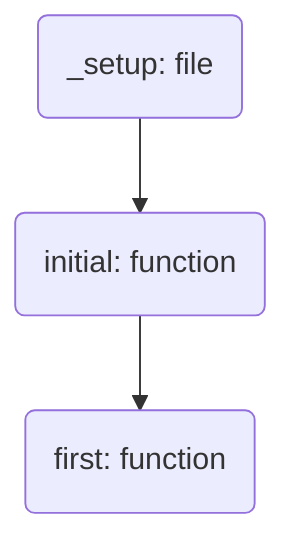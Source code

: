 flowchart TD
  %% Name settings
  _setup(_setup: file)
  initial(initial: function)
  first(first: function)

  %% Hyperlink settings
  click _setup "https://github.com/AshGreyG/To-Realize-Underscore/blob/main/modules/_setup.js"
  click initial "https://github.com/AshGreyG/To-Realize-Underscore/blob/main/modules/initial.js"
  click first "https://github.com/AshGreyG/To-Realize-Underscore/blob/main/modules/first.js"

  %% Array settings
  _setup --> initial
  initial --> first